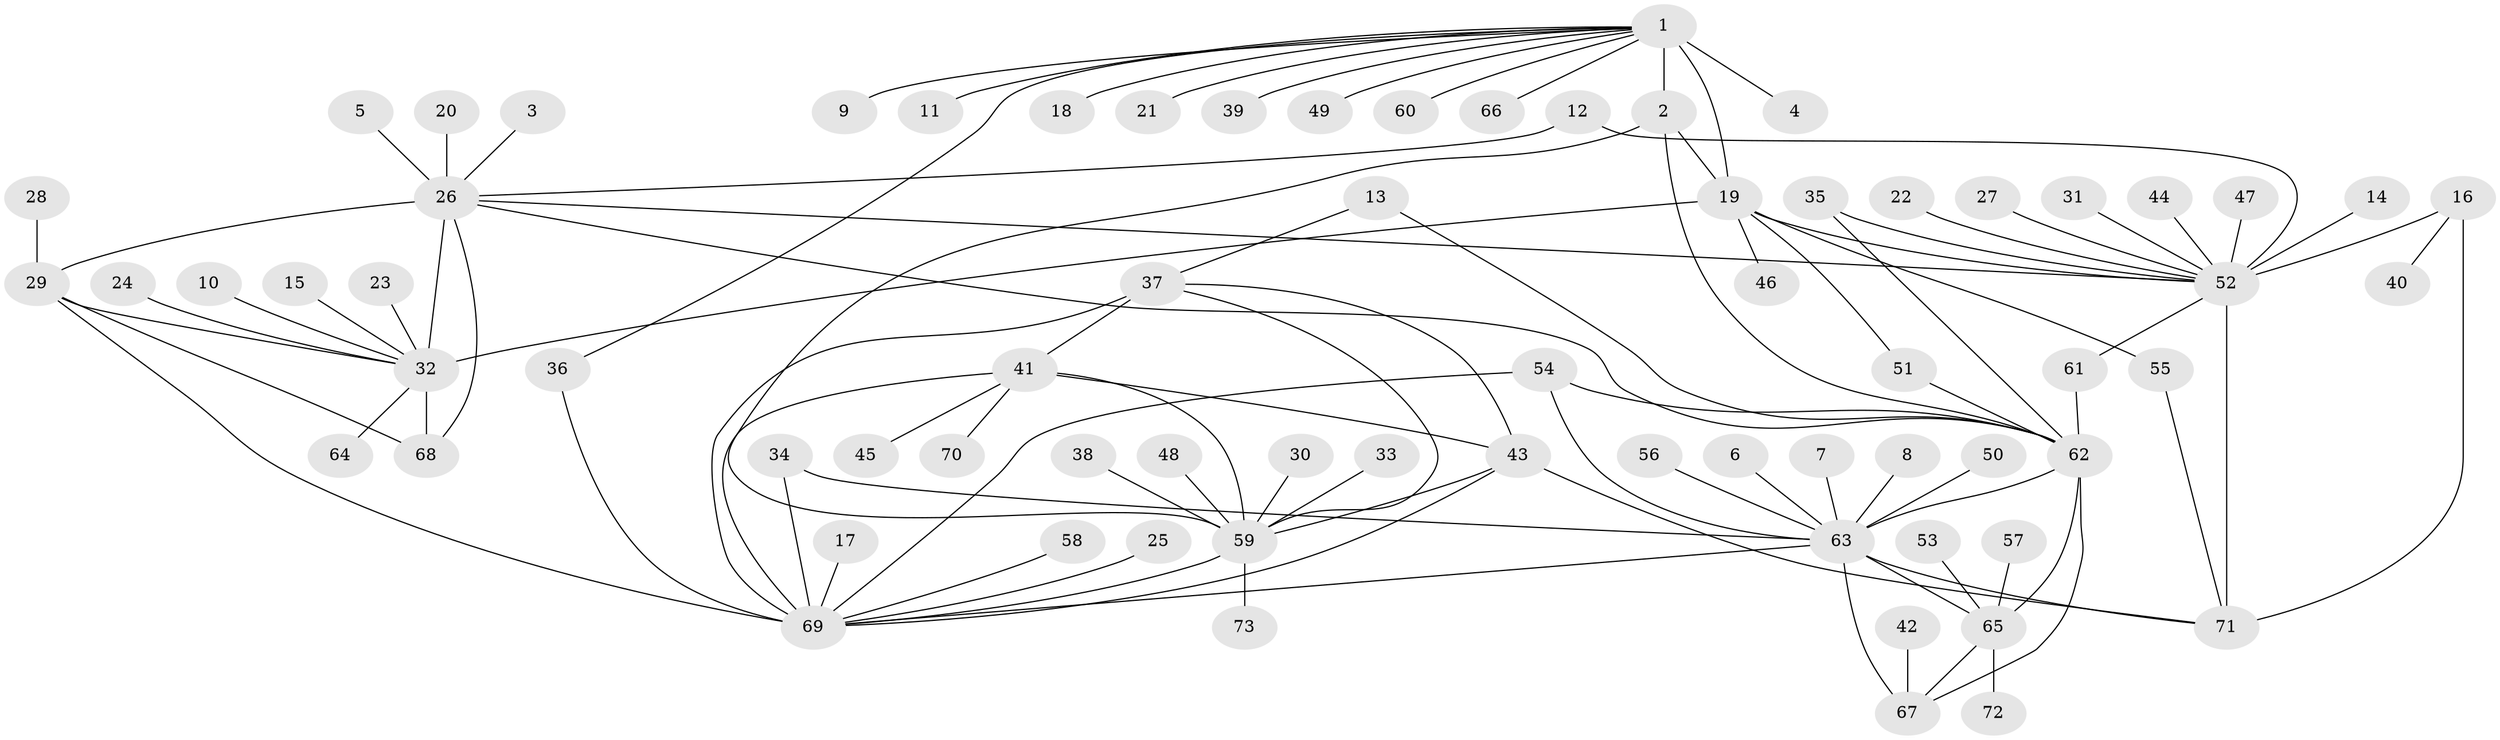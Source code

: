 // original degree distribution, {10: 0.02054794520547945, 7: 0.04794520547945205, 12: 0.0273972602739726, 8: 0.0410958904109589, 15: 0.0136986301369863, 9: 0.04794520547945205, 11: 0.0273972602739726, 6: 0.00684931506849315, 13: 0.00684931506849315, 1: 0.589041095890411, 2: 0.136986301369863, 3: 0.03424657534246575}
// Generated by graph-tools (version 1.1) at 2025/37/03/04/25 23:37:42]
// undirected, 73 vertices, 102 edges
graph export_dot {
  node [color=gray90,style=filled];
  1;
  2;
  3;
  4;
  5;
  6;
  7;
  8;
  9;
  10;
  11;
  12;
  13;
  14;
  15;
  16;
  17;
  18;
  19;
  20;
  21;
  22;
  23;
  24;
  25;
  26;
  27;
  28;
  29;
  30;
  31;
  32;
  33;
  34;
  35;
  36;
  37;
  38;
  39;
  40;
  41;
  42;
  43;
  44;
  45;
  46;
  47;
  48;
  49;
  50;
  51;
  52;
  53;
  54;
  55;
  56;
  57;
  58;
  59;
  60;
  61;
  62;
  63;
  64;
  65;
  66;
  67;
  68;
  69;
  70;
  71;
  72;
  73;
  1 -- 2 [weight=8.0];
  1 -- 4 [weight=1.0];
  1 -- 9 [weight=1.0];
  1 -- 11 [weight=1.0];
  1 -- 18 [weight=1.0];
  1 -- 19 [weight=4.0];
  1 -- 21 [weight=1.0];
  1 -- 36 [weight=1.0];
  1 -- 39 [weight=1.0];
  1 -- 49 [weight=1.0];
  1 -- 60 [weight=1.0];
  1 -- 66 [weight=1.0];
  2 -- 19 [weight=2.0];
  2 -- 59 [weight=1.0];
  2 -- 62 [weight=1.0];
  3 -- 26 [weight=1.0];
  5 -- 26 [weight=1.0];
  6 -- 63 [weight=1.0];
  7 -- 63 [weight=1.0];
  8 -- 63 [weight=1.0];
  10 -- 32 [weight=1.0];
  12 -- 26 [weight=1.0];
  12 -- 52 [weight=1.0];
  13 -- 37 [weight=1.0];
  13 -- 62 [weight=1.0];
  14 -- 52 [weight=1.0];
  15 -- 32 [weight=1.0];
  16 -- 40 [weight=1.0];
  16 -- 52 [weight=4.0];
  16 -- 71 [weight=2.0];
  17 -- 69 [weight=1.0];
  19 -- 32 [weight=1.0];
  19 -- 46 [weight=1.0];
  19 -- 51 [weight=1.0];
  19 -- 52 [weight=1.0];
  19 -- 55 [weight=1.0];
  20 -- 26 [weight=1.0];
  22 -- 52 [weight=1.0];
  23 -- 32 [weight=1.0];
  24 -- 32 [weight=1.0];
  25 -- 69 [weight=1.0];
  26 -- 29 [weight=2.0];
  26 -- 32 [weight=6.0];
  26 -- 52 [weight=1.0];
  26 -- 62 [weight=1.0];
  26 -- 68 [weight=2.0];
  27 -- 52 [weight=1.0];
  28 -- 29 [weight=1.0];
  29 -- 32 [weight=3.0];
  29 -- 68 [weight=1.0];
  29 -- 69 [weight=1.0];
  30 -- 59 [weight=1.0];
  31 -- 52 [weight=1.0];
  32 -- 64 [weight=1.0];
  32 -- 68 [weight=3.0];
  33 -- 59 [weight=1.0];
  34 -- 63 [weight=1.0];
  34 -- 69 [weight=1.0];
  35 -- 52 [weight=1.0];
  35 -- 62 [weight=1.0];
  36 -- 69 [weight=1.0];
  37 -- 41 [weight=2.0];
  37 -- 43 [weight=2.0];
  37 -- 59 [weight=2.0];
  37 -- 69 [weight=4.0];
  38 -- 59 [weight=1.0];
  41 -- 43 [weight=1.0];
  41 -- 45 [weight=1.0];
  41 -- 59 [weight=1.0];
  41 -- 69 [weight=2.0];
  41 -- 70 [weight=1.0];
  42 -- 67 [weight=1.0];
  43 -- 59 [weight=1.0];
  43 -- 69 [weight=2.0];
  43 -- 71 [weight=1.0];
  44 -- 52 [weight=1.0];
  47 -- 52 [weight=1.0];
  48 -- 59 [weight=1.0];
  50 -- 63 [weight=1.0];
  51 -- 62 [weight=1.0];
  52 -- 61 [weight=1.0];
  52 -- 71 [weight=8.0];
  53 -- 65 [weight=1.0];
  54 -- 62 [weight=1.0];
  54 -- 63 [weight=1.0];
  54 -- 69 [weight=1.0];
  55 -- 71 [weight=1.0];
  56 -- 63 [weight=1.0];
  57 -- 65 [weight=1.0];
  58 -- 69 [weight=1.0];
  59 -- 69 [weight=2.0];
  59 -- 73 [weight=1.0];
  61 -- 62 [weight=1.0];
  62 -- 63 [weight=6.0];
  62 -- 65 [weight=2.0];
  62 -- 67 [weight=2.0];
  63 -- 65 [weight=3.0];
  63 -- 67 [weight=3.0];
  63 -- 69 [weight=1.0];
  63 -- 71 [weight=1.0];
  65 -- 67 [weight=1.0];
  65 -- 72 [weight=1.0];
}
